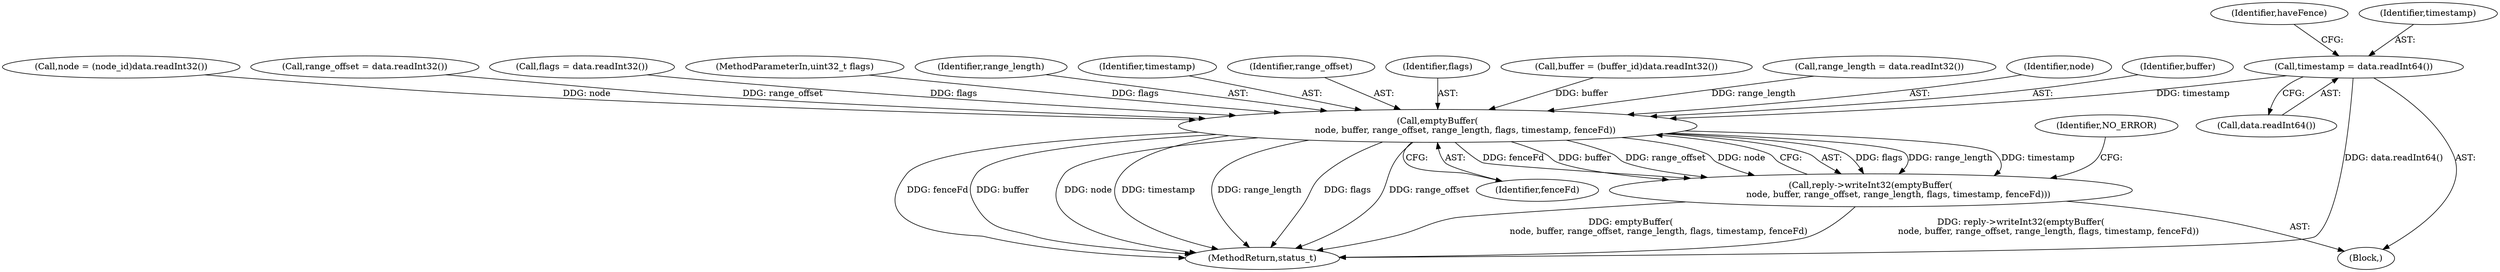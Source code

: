 digraph "0_Android_0bb5ced60304da7f61478ffd359e7ba65d72f181@API" {
"1001274" [label="(Call,timestamp = data.readInt64())"];
"1001284" [label="(Call,emptyBuffer(\n                    node, buffer, range_offset, range_length, flags, timestamp, fenceFd))"];
"1001283" [label="(Call,reply->writeInt32(emptyBuffer(\n                    node, buffer, range_offset, range_length, flags, timestamp, fenceFd)))"];
"1001288" [label="(Identifier,range_length)"];
"1001290" [label="(Identifier,timestamp)"];
"1001337" [label="(MethodReturn,status_t)"];
"1001287" [label="(Identifier,range_offset)"];
"1001284" [label="(Call,emptyBuffer(\n                    node, buffer, range_offset, range_length, flags, timestamp, fenceFd))"];
"1001289" [label="(Identifier,flags)"];
"1001256" [label="(Call,buffer = (buffer_id)data.readInt32())"];
"1001266" [label="(Call,range_length = data.readInt32())"];
"1001274" [label="(Call,timestamp = data.readInt64())"];
"1001285" [label="(Identifier,node)"];
"1001279" [label="(Identifier,haveFence)"];
"1001286" [label="(Identifier,buffer)"];
"1001283" [label="(Call,reply->writeInt32(emptyBuffer(\n                    node, buffer, range_offset, range_length, flags, timestamp, fenceFd)))"];
"1001244" [label="(Block,)"];
"1001276" [label="(Call,data.readInt64())"];
"1001250" [label="(Call,node = (node_id)data.readInt32())"];
"1001291" [label="(Identifier,fenceFd)"];
"1001262" [label="(Call,range_offset = data.readInt32())"];
"1001270" [label="(Call,flags = data.readInt32())"];
"1000107" [label="(MethodParameterIn,uint32_t flags)"];
"1001275" [label="(Identifier,timestamp)"];
"1001293" [label="(Identifier,NO_ERROR)"];
"1001274" -> "1001244"  [label="AST: "];
"1001274" -> "1001276"  [label="CFG: "];
"1001275" -> "1001274"  [label="AST: "];
"1001276" -> "1001274"  [label="AST: "];
"1001279" -> "1001274"  [label="CFG: "];
"1001274" -> "1001337"  [label="DDG: data.readInt64()"];
"1001274" -> "1001284"  [label="DDG: timestamp"];
"1001284" -> "1001283"  [label="AST: "];
"1001284" -> "1001291"  [label="CFG: "];
"1001285" -> "1001284"  [label="AST: "];
"1001286" -> "1001284"  [label="AST: "];
"1001287" -> "1001284"  [label="AST: "];
"1001288" -> "1001284"  [label="AST: "];
"1001289" -> "1001284"  [label="AST: "];
"1001290" -> "1001284"  [label="AST: "];
"1001291" -> "1001284"  [label="AST: "];
"1001283" -> "1001284"  [label="CFG: "];
"1001284" -> "1001337"  [label="DDG: timestamp"];
"1001284" -> "1001337"  [label="DDG: range_length"];
"1001284" -> "1001337"  [label="DDG: buffer"];
"1001284" -> "1001337"  [label="DDG: node"];
"1001284" -> "1001337"  [label="DDG: flags"];
"1001284" -> "1001337"  [label="DDG: range_offset"];
"1001284" -> "1001337"  [label="DDG: fenceFd"];
"1001284" -> "1001283"  [label="DDG: flags"];
"1001284" -> "1001283"  [label="DDG: range_length"];
"1001284" -> "1001283"  [label="DDG: timestamp"];
"1001284" -> "1001283"  [label="DDG: fenceFd"];
"1001284" -> "1001283"  [label="DDG: buffer"];
"1001284" -> "1001283"  [label="DDG: range_offset"];
"1001284" -> "1001283"  [label="DDG: node"];
"1001250" -> "1001284"  [label="DDG: node"];
"1001256" -> "1001284"  [label="DDG: buffer"];
"1001262" -> "1001284"  [label="DDG: range_offset"];
"1001266" -> "1001284"  [label="DDG: range_length"];
"1001270" -> "1001284"  [label="DDG: flags"];
"1000107" -> "1001284"  [label="DDG: flags"];
"1001283" -> "1001244"  [label="AST: "];
"1001293" -> "1001283"  [label="CFG: "];
"1001283" -> "1001337"  [label="DDG: reply->writeInt32(emptyBuffer(\n                    node, buffer, range_offset, range_length, flags, timestamp, fenceFd))"];
"1001283" -> "1001337"  [label="DDG: emptyBuffer(\n                    node, buffer, range_offset, range_length, flags, timestamp, fenceFd)"];
}
